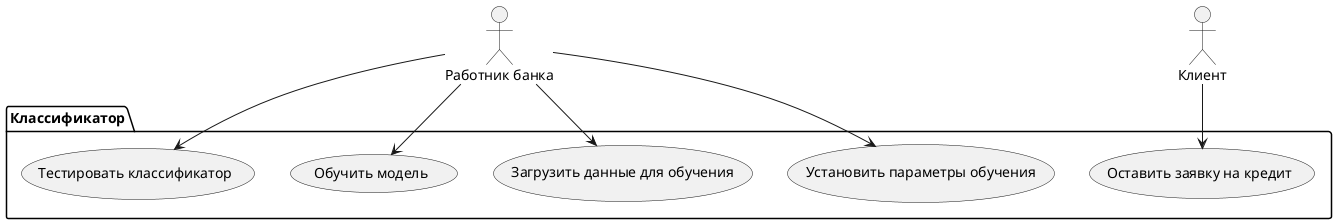 @startuml
'context-view'

package Классификатор{
  usecase "Установить параметры обучения" as set_params
  usecase "Загрузить данные для обучения" as set_test_data
  usecase "Обучить модель" as train_model
  usecase "Тестировать классификатор" as test_model
  usecase "Оставить заявку на кредит" as request_credit
}

actor "Работник банка" as specialist
actor "Клиент" as client

specialist --> set_test_data
specialist --> set_params
specialist --> train_model
specialist --> test_model

client --> request_credit
@enduml